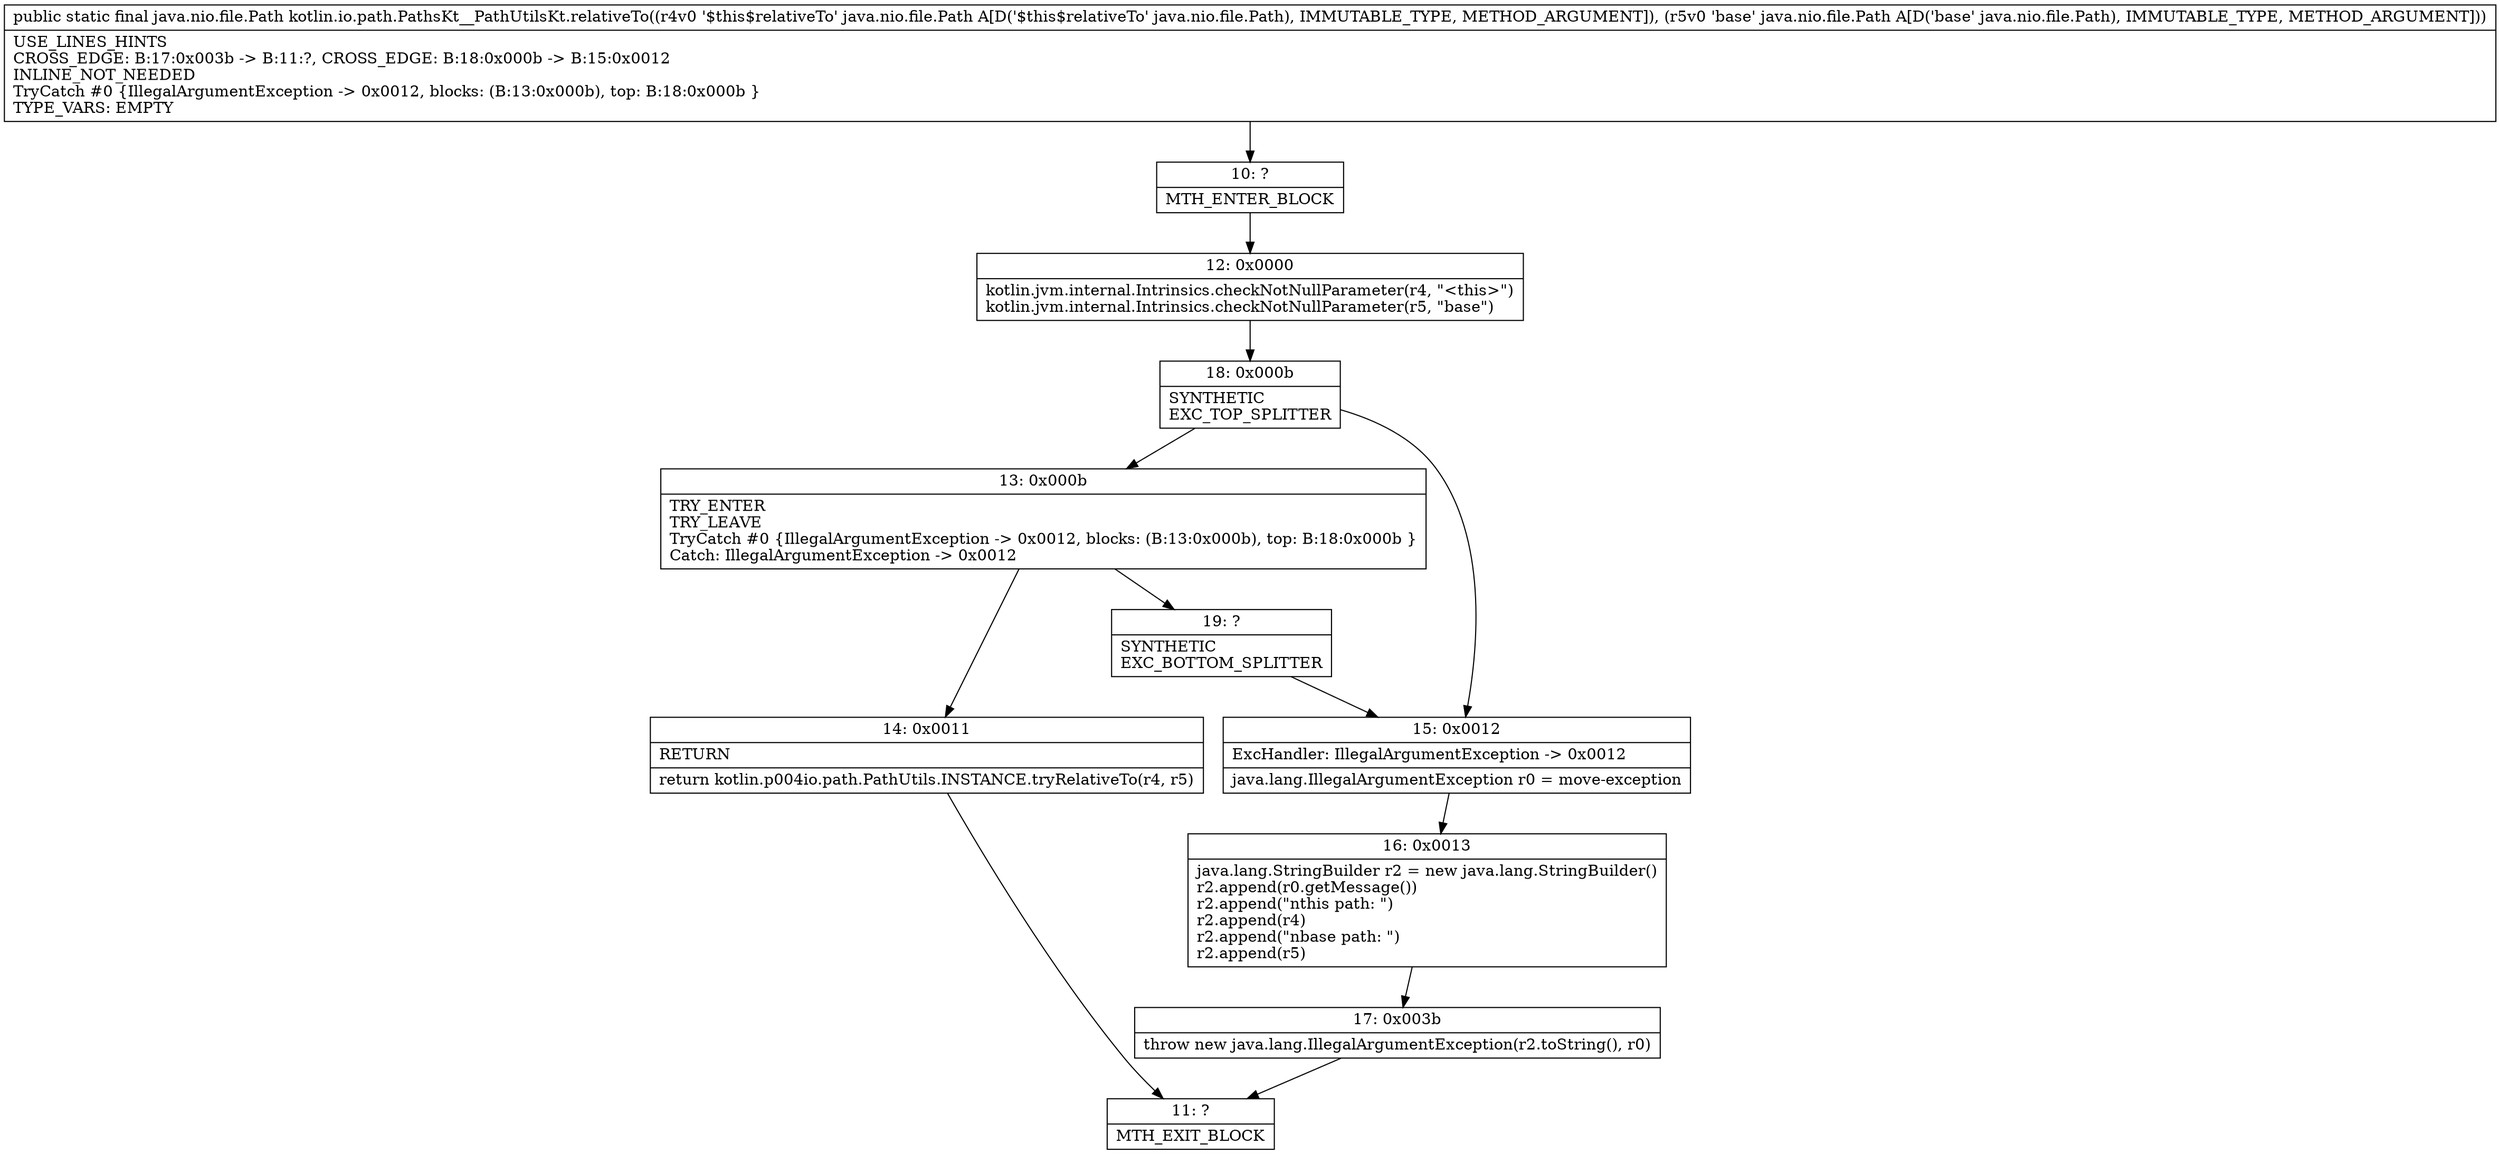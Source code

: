 digraph "CFG forkotlin.io.path.PathsKt__PathUtilsKt.relativeTo(Ljava\/nio\/file\/Path;Ljava\/nio\/file\/Path;)Ljava\/nio\/file\/Path;" {
Node_10 [shape=record,label="{10\:\ ?|MTH_ENTER_BLOCK\l}"];
Node_12 [shape=record,label="{12\:\ 0x0000|kotlin.jvm.internal.Intrinsics.checkNotNullParameter(r4, \"\<this\>\")\lkotlin.jvm.internal.Intrinsics.checkNotNullParameter(r5, \"base\")\l}"];
Node_18 [shape=record,label="{18\:\ 0x000b|SYNTHETIC\lEXC_TOP_SPLITTER\l}"];
Node_13 [shape=record,label="{13\:\ 0x000b|TRY_ENTER\lTRY_LEAVE\lTryCatch #0 \{IllegalArgumentException \-\> 0x0012, blocks: (B:13:0x000b), top: B:18:0x000b \}\lCatch: IllegalArgumentException \-\> 0x0012\l}"];
Node_14 [shape=record,label="{14\:\ 0x0011|RETURN\l|return kotlin.p004io.path.PathUtils.INSTANCE.tryRelativeTo(r4, r5)\l}"];
Node_11 [shape=record,label="{11\:\ ?|MTH_EXIT_BLOCK\l}"];
Node_19 [shape=record,label="{19\:\ ?|SYNTHETIC\lEXC_BOTTOM_SPLITTER\l}"];
Node_15 [shape=record,label="{15\:\ 0x0012|ExcHandler: IllegalArgumentException \-\> 0x0012\l|java.lang.IllegalArgumentException r0 = move\-exception\l}"];
Node_16 [shape=record,label="{16\:\ 0x0013|java.lang.StringBuilder r2 = new java.lang.StringBuilder()\lr2.append(r0.getMessage())\lr2.append(\"nthis path: \")\lr2.append(r4)\lr2.append(\"nbase path: \")\lr2.append(r5)\l}"];
Node_17 [shape=record,label="{17\:\ 0x003b|throw new java.lang.IllegalArgumentException(r2.toString(), r0)\l}"];
MethodNode[shape=record,label="{public static final java.nio.file.Path kotlin.io.path.PathsKt__PathUtilsKt.relativeTo((r4v0 '$this$relativeTo' java.nio.file.Path A[D('$this$relativeTo' java.nio.file.Path), IMMUTABLE_TYPE, METHOD_ARGUMENT]), (r5v0 'base' java.nio.file.Path A[D('base' java.nio.file.Path), IMMUTABLE_TYPE, METHOD_ARGUMENT]))  | USE_LINES_HINTS\lCROSS_EDGE: B:17:0x003b \-\> B:11:?, CROSS_EDGE: B:18:0x000b \-\> B:15:0x0012\lINLINE_NOT_NEEDED\lTryCatch #0 \{IllegalArgumentException \-\> 0x0012, blocks: (B:13:0x000b), top: B:18:0x000b \}\lTYPE_VARS: EMPTY\l}"];
MethodNode -> Node_10;Node_10 -> Node_12;
Node_12 -> Node_18;
Node_18 -> Node_13;
Node_18 -> Node_15;
Node_13 -> Node_14;
Node_13 -> Node_19;
Node_14 -> Node_11;
Node_19 -> Node_15;
Node_15 -> Node_16;
Node_16 -> Node_17;
Node_17 -> Node_11;
}


